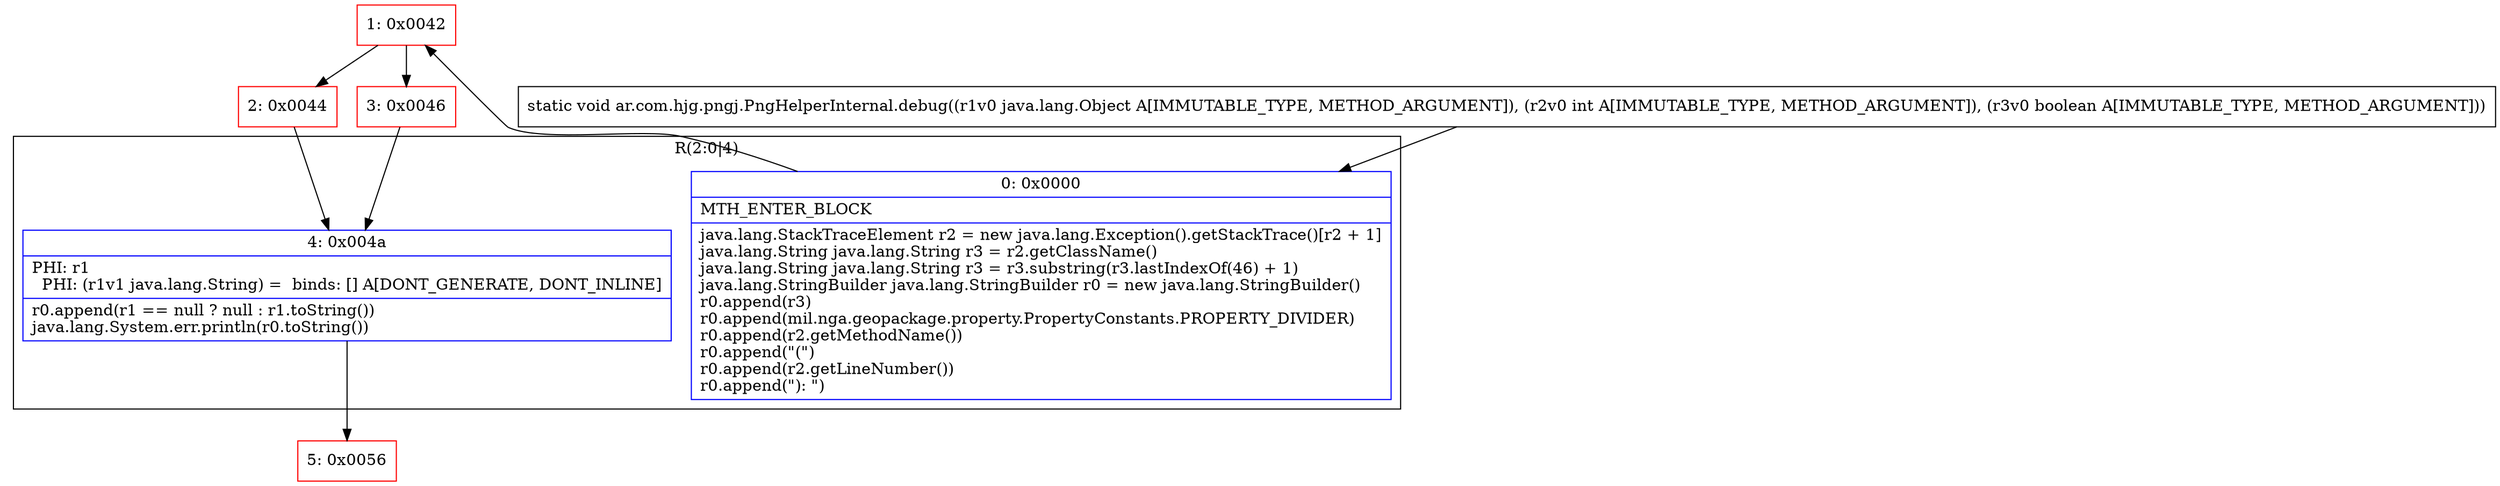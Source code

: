 digraph "CFG forar.com.hjg.pngj.PngHelperInternal.debug(Ljava\/lang\/Object;IZ)V" {
subgraph cluster_Region_1394730761 {
label = "R(2:0|4)";
node [shape=record,color=blue];
Node_0 [shape=record,label="{0\:\ 0x0000|MTH_ENTER_BLOCK\l|java.lang.StackTraceElement r2 = new java.lang.Exception().getStackTrace()[r2 + 1]\ljava.lang.String java.lang.String r3 = r2.getClassName()\ljava.lang.String java.lang.String r3 = r3.substring(r3.lastIndexOf(46) + 1)\ljava.lang.StringBuilder java.lang.StringBuilder r0 = new java.lang.StringBuilder()\lr0.append(r3)\lr0.append(mil.nga.geopackage.property.PropertyConstants.PROPERTY_DIVIDER)\lr0.append(r2.getMethodName())\lr0.append(\"(\")\lr0.append(r2.getLineNumber())\lr0.append(\"): \")\l}"];
Node_4 [shape=record,label="{4\:\ 0x004a|PHI: r1 \l  PHI: (r1v1 java.lang.String) =  binds: [] A[DONT_GENERATE, DONT_INLINE]\l|r0.append(r1 == null ? null : r1.toString())\ljava.lang.System.err.println(r0.toString())\l}"];
}
Node_1 [shape=record,color=red,label="{1\:\ 0x0042}"];
Node_2 [shape=record,color=red,label="{2\:\ 0x0044}"];
Node_3 [shape=record,color=red,label="{3\:\ 0x0046}"];
Node_5 [shape=record,color=red,label="{5\:\ 0x0056}"];
MethodNode[shape=record,label="{static void ar.com.hjg.pngj.PngHelperInternal.debug((r1v0 java.lang.Object A[IMMUTABLE_TYPE, METHOD_ARGUMENT]), (r2v0 int A[IMMUTABLE_TYPE, METHOD_ARGUMENT]), (r3v0 boolean A[IMMUTABLE_TYPE, METHOD_ARGUMENT])) }"];
MethodNode -> Node_0;
Node_0 -> Node_1;
Node_4 -> Node_5;
Node_1 -> Node_2;
Node_1 -> Node_3;
Node_2 -> Node_4;
Node_3 -> Node_4;
}

